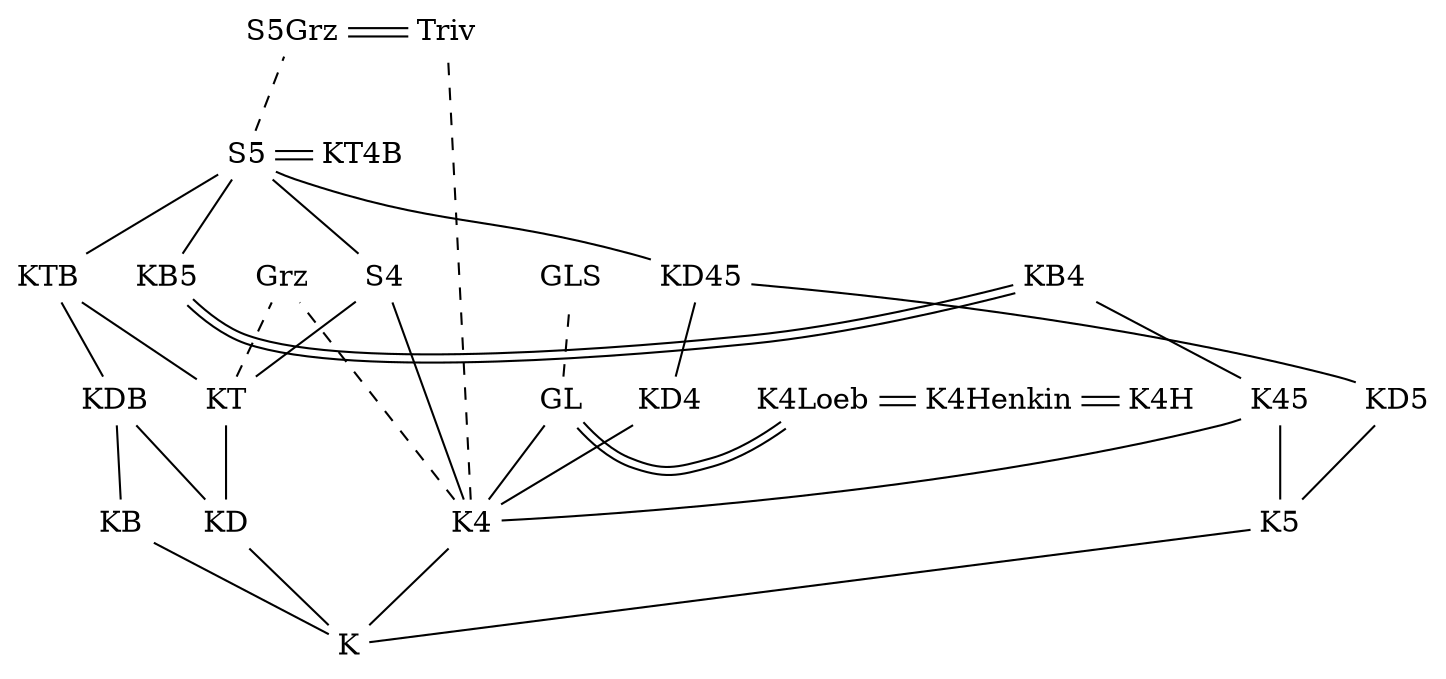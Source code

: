 digraph {
  graph[
    rankdir = BT; 
  ]

  node [
    shape=plaintext
    margin=0.05
    width=0
    height=0
  ];

  edge [
    style = solid
    arrowhead = none
  ];

  GL;
  GLS;
  Grz;
  K;
  K4;
  K45;
  K4H;
  K4Henkin;
  K4Loeb;
  K5;
  KB;
  KB4;
  KB5;
  KD;
  KD4;
  KD45;
  KD5;
  KDB;
  KT;
  KT4B;
  KTB;
  S4;
  S5;
  S5Grz;
  Triv;
   
  {rank = same; GL; K4Loeb; K4Henkin; K4H;}
  GL -> K4Loeb [color = "black:invis:black"];
  K4Loeb -> K4Henkin [color = "black:invis:black"];
  K4Henkin -> K4H [color = "black:invis:black"];

  {rank = same; K4; KB; K5; K4}

  {rank = same; S5; KT4B;}
  S5 -> KT4B [color = "black:invis:black"];

  {rank = same; S5Grz; Triv;}
  S5Grz -> Triv [color = "black:invis:black"];

  {rank = same; KB4; KB5;}
  KB4 -> KB5 [color = "black:invis:black"];

  GL -> GLS [style = dashed];
  K -> K4
  K -> K5
  K -> KB
  K -> KD
  K4 -> GL 
  K4 -> Grz [style = dashed];
  K4 -> K45
  K4 -> KD4
  K4 -> S4
  K4 -> Triv [style = dashed];
  K45 -> KB4
  K5 -> K45
  K5 -> KD5
  KB -> KDB
  KB5 -> S5
  KD -> KDB
  KD -> KT
  KD4 -> KD45
  KD45 -> S5
  KD5 -> KD45
  KDB -> KTB 
  KT -> Grz [style = dashed];
  KT -> KTB
  KT -> S4;
  KTB -> S5
  S4 -> S5
  S5 -> S5Grz [style = dashed] 
} 